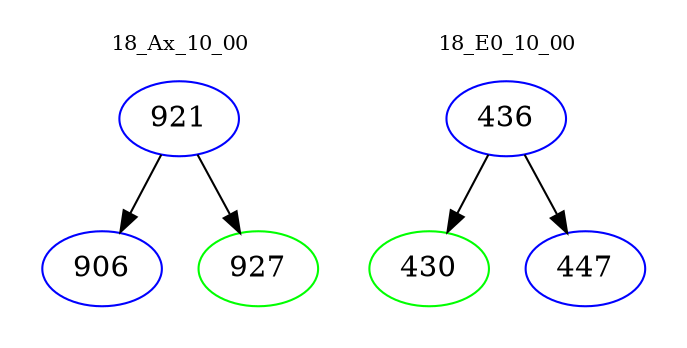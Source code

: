 digraph{
subgraph cluster_0 {
color = white
label = "18_Ax_10_00";
fontsize=10;
T0_921 [label="921", color="blue"]
T0_921 -> T0_906 [color="black"]
T0_906 [label="906", color="blue"]
T0_921 -> T0_927 [color="black"]
T0_927 [label="927", color="green"]
}
subgraph cluster_1 {
color = white
label = "18_E0_10_00";
fontsize=10;
T1_436 [label="436", color="blue"]
T1_436 -> T1_430 [color="black"]
T1_430 [label="430", color="green"]
T1_436 -> T1_447 [color="black"]
T1_447 [label="447", color="blue"]
}
}
